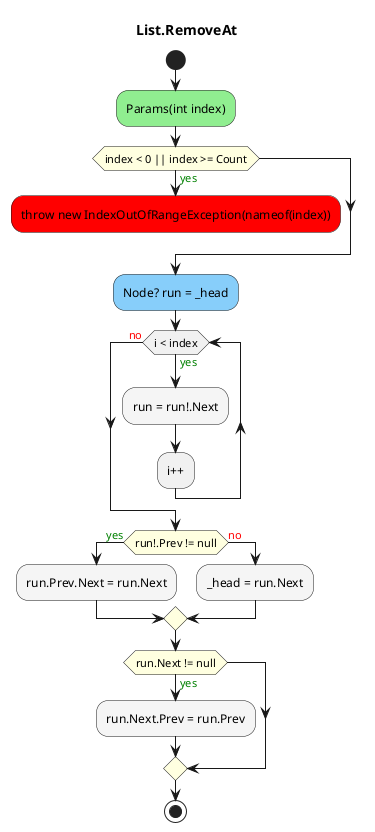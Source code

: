 @startuml List.RemoveAt
title List.RemoveAt
start
#LightGreen:Params(int index);
#LightYellow:if (index < 0 || index >= Count) then (<color:green>yes)
  #Red:throw new IndexOutOfRangeException(nameof(index));
  kill
endif
#LightSkyBlue:Node? run = _head;
while (i < index) is (<color:green>yes)
  #WhiteSmoke:run = run!.Next;
:i++;
endwhile (<color:red>no)
#LightYellow:if (run!.Prev != null) then (<color:green>yes)
  #WhiteSmoke:run.Prev.Next = run.Next;
  else (<color:red>no)
    #WhiteSmoke:_head = run.Next;
endif
#LightYellow:if (run.Next != null) then (<color:green>yes)
  #WhiteSmoke:run.Next.Prev = run.Prev;
endif
stop
@enduml
